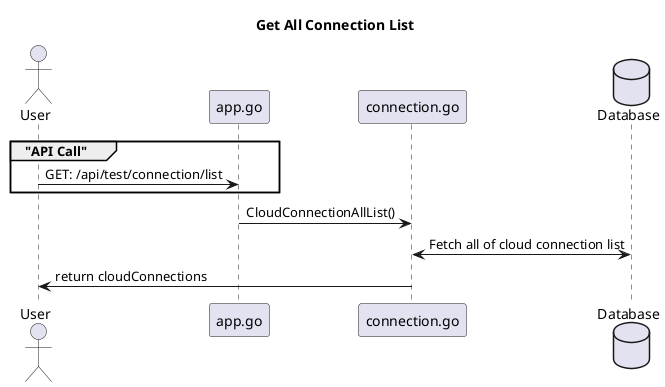 @startuml

title "Get All Connection List"

actor User as user

participant "app.go" as app
participant "connection.go" as route
database Database as DB

group  "API Call"
user    -> app : GET: /api/test/connection/list
end
app     -> route: CloudConnectionAllList()
route <-> DB: Fetch all of cloud connection list
user <- route:  return cloudConnections


@enduml
